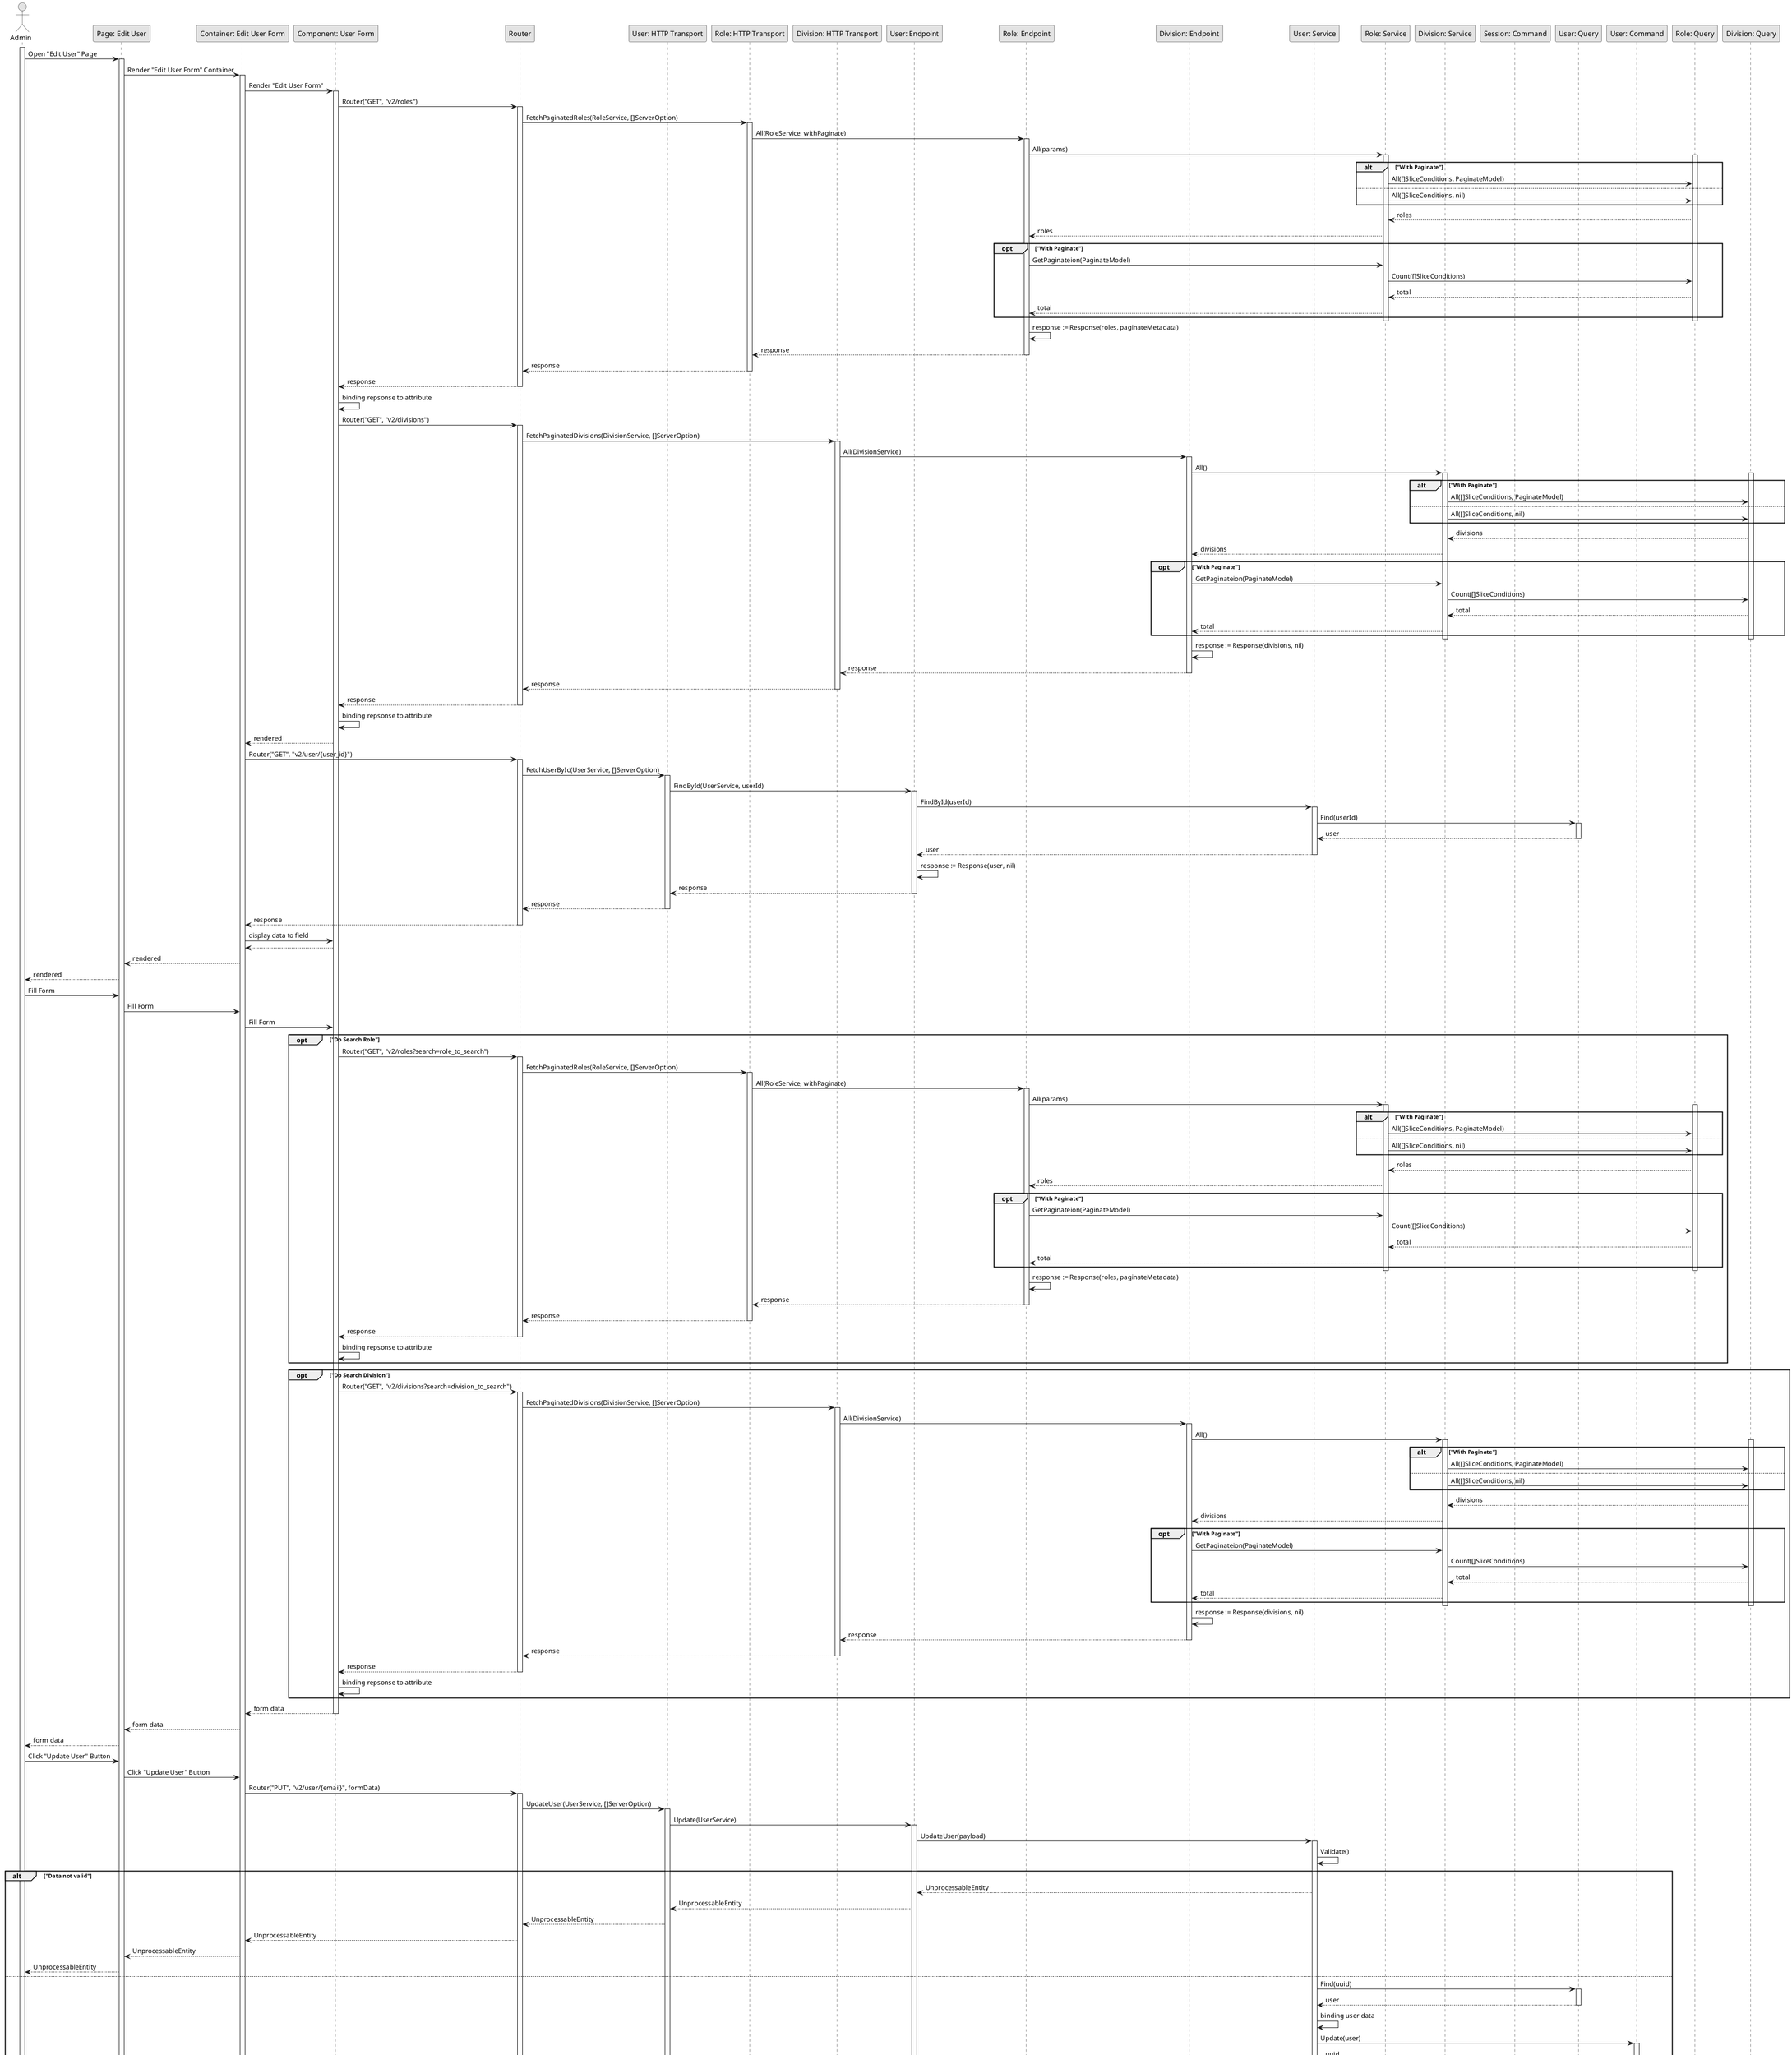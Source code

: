 @startuml UpdateUser

skinparam Monochrome true
skinparam Shadowing false
hide footbox

actor Admin
participant "Page: Edit User" as EditUserPage
participant "Container: Edit User Form" as EditUserFormContainer
participant "Component: User Form" as UserFormComponent
participant "Router" as Router
participant "User: HTTP Transport" as UserHTTPTransport
participant "Role: HTTP Transport" as RoleHTTPTransport
participant "Division: HTTP Transport" as DivisionHTTPTransport
participant "User: Endpoint" as UserEndpoint
participant "Role: Endpoint" as RoleEndpoint
participant "Division: Endpoint" as DivisionEndpoint
participant "User: Service" as UserService
participant "Role: Service" as RoleService
participant "Division: Service" as DivisionService
participant "Session: Command" as SessionCommand
participant "User: Query" as UserQuery
participant "User: Command" as UserCommand
participant "Role: Query" as RoleQuery
participant "Division: Query" as DivisionQuery

activate Admin

' Load Data
Admin->EditUserPage: Open "Edit User" Page
activate EditUserPage
EditUserPage->EditUserFormContainer: Render "Edit User Form" Container
activate EditUserFormContainer
EditUserFormContainer->UserFormComponent: Render "Edit User Form"

' Fetch Roles
activate UserFormComponent
UserFormComponent->Router: Router("GET", "v2/roles")
activate Router
Router->RoleHTTPTransport: FetchPaginatedRoles(RoleService, []ServerOption)
activate RoleHTTPTransport
RoleHTTPTransport->RoleEndpoint: All(RoleService, withPaginate)
activate RoleEndpoint
RoleEndpoint->RoleService: All(params)
activate RoleService
activate RoleQuery

alt "With Paginate"
    RoleService->RoleQuery: All([]SliceConditions, PaginateModel)
else
    RoleService->RoleQuery: All([]SliceConditions, nil)
end

RoleQuery-->RoleService: roles
RoleService-->RoleEndpoint: roles

opt "With Paginate"
    RoleEndpoint->RoleService: GetPaginateion(PaginateModel)
    RoleService->RoleQuery: Count([]SliceConditions)
    RoleQuery-->RoleService: total
    RoleService-->RoleEndpoint: total
end

deactivate RoleQuery
deactivate RoleService
RoleEndpoint->RoleEndpoint: response := Response(roles, paginateMetadata)
RoleEndpoint-->RoleHTTPTransport: response
deactivate RoleEndpoint
RoleHTTPTransport-->Router: response
deactivate RoleHTTPTransport
Router-->UserFormComponent: response
deactivate Router
UserFormComponent->UserFormComponent: binding repsonse to attribute
' End Fetch Roles

' Fetch Division
UserFormComponent->Router: Router("GET", "v2/divisions")
activate Router
Router->DivisionHTTPTransport: FetchPaginatedDivisions(DivisionService, []ServerOption)
activate DivisionHTTPTransport
DivisionHTTPTransport->DivisionEndpoint: All(DivisionService)
activate DivisionEndpoint
DivisionEndpoint->DivisionService: All()
activate DivisionService
activate DivisionQuery

alt "With Paginate"
    DivisionService->DivisionQuery: All([]SliceConditions, PaginateModel)
else
    DivisionService->DivisionQuery: All([]SliceConditions, nil)
end

DivisionQuery-->DivisionService: divisions
DivisionService-->DivisionEndpoint: divisions

opt "With Paginate"
    DivisionEndpoint->DivisionService: GetPaginateion(PaginateModel)
    DivisionService->DivisionQuery: Count([]SliceConditions)
    DivisionQuery-->DivisionService: total
    DivisionService-->DivisionEndpoint: total
end

deactivate DivisionQuery
deactivate DivisionService
DivisionEndpoint->DivisionEndpoint: response := Response(divisions, nil)
DivisionEndpoint-->DivisionHTTPTransport: response
deactivate DivisionEndpoint
DivisionHTTPTransport-->Router: response
deactivate DivisionHTTPTransport
Router-->UserFormComponent: response
deactivate Router
UserFormComponent->UserFormComponent: binding repsonse to attribute
' End Fetch Division

UserFormComponent-->EditUserFormContainer: rendered
EditUserFormContainer->Router: Router("GET", "v2/user/{user_id}")
activate Router
Router->UserHTTPTransport: FetchUserById(UserService, []ServerOption)
activate UserHTTPTransport
UserHTTPTransport->UserEndpoint: FindById(UserService, userId)
activate UserEndpoint
UserEndpoint->UserService: FindById(userId)
activate UserService
UserService->UserQuery: Find(userId)
activate UserQuery
UserQuery-->UserService: user
deactivate UserQuery
UserService-->UserEndpoint: user
deactivate UserService
UserEndpoint->UserEndpoint: response := Response(user, nil)
UserEndpoint-->UserHTTPTransport: response
deactivate UserEndpoint
UserHTTPTransport-->Router: response
deactivate UserHTTPTransport
Router-->EditUserFormContainer: response
deactivate Router
EditUserFormContainer->UserFormComponent: display data to field
UserFormComponent-->EditUserFormContainer
EditUserFormContainer-->EditUserPage: rendered
EditUserPage-->Admin: rendered
' End Load Data

' Fill Data
Admin->EditUserPage: Fill Form
EditUserPage->EditUserFormContainer: Fill Form
EditUserFormContainer->UserFormComponent: Fill Form


opt "Do Search Role"
    UserFormComponent->Router: Router("GET", "v2/roles?search=role_to_search")
    activate Router
    Router->RoleHTTPTransport: FetchPaginatedRoles(RoleService, []ServerOption)
    activate RoleHTTPTransport
    RoleHTTPTransport->RoleEndpoint: All(RoleService, withPaginate)
    activate RoleEndpoint
    RoleEndpoint->RoleService: All(params)
    activate RoleService
    activate RoleQuery

    alt "With Paginate"
        RoleService->RoleQuery: All([]SliceConditions, PaginateModel)
    else
        RoleService->RoleQuery: All([]SliceConditions, nil)
    end

    RoleQuery-->RoleService: roles
    RoleService-->RoleEndpoint: roles

    opt "With Paginate"
        RoleEndpoint->RoleService: GetPaginateion(PaginateModel)
        RoleService->RoleQuery: Count([]SliceConditions)
        RoleQuery-->RoleService: total
        RoleService-->RoleEndpoint: total
    end

    deactivate RoleQuery
    deactivate RoleService
    RoleEndpoint->RoleEndpoint: response := Response(roles, paginateMetadata)
    RoleEndpoint-->RoleHTTPTransport: response
    deactivate RoleEndpoint
    RoleHTTPTransport-->Router: response
    deactivate RoleHTTPTransport
    Router-->UserFormComponent: response
    deactivate Router
    UserFormComponent->UserFormComponent: binding repsonse to attribute
end

opt "Do Search Division"
    UserFormComponent->Router: Router("GET", "v2/divisions?search=division_to_search")
    activate Router
    Router->DivisionHTTPTransport: FetchPaginatedDivisions(DivisionService, []ServerOption)
    activate DivisionHTTPTransport
    DivisionHTTPTransport->DivisionEndpoint: All(DivisionService)
    activate DivisionEndpoint
    DivisionEndpoint->DivisionService: All()
    activate DivisionService
    activate DivisionQuery

    alt "With Paginate"
        DivisionService->DivisionQuery: All([]SliceConditions, PaginateModel)
    else
        DivisionService->DivisionQuery: All([]SliceConditions, nil)
    end

    DivisionQuery-->DivisionService: divisions
    DivisionService-->DivisionEndpoint: divisions

    opt "With Paginate"
        DivisionEndpoint->DivisionService: GetPaginateion(PaginateModel)
        DivisionService->DivisionQuery: Count([]SliceConditions)
        DivisionQuery-->DivisionService: total
        DivisionService-->DivisionEndpoint: total
    end

    deactivate DivisionQuery
    deactivate DivisionService
    DivisionEndpoint->DivisionEndpoint: response := Response(divisions, nil)
    DivisionEndpoint-->DivisionHTTPTransport: response
    deactivate DivisionEndpoint
    DivisionHTTPTransport-->Router: response
    deactivate DivisionHTTPTransport
    Router-->UserFormComponent: response
    deactivate Router
    UserFormComponent->UserFormComponent: binding repsonse to attribute
end

UserFormComponent-->EditUserFormContainer: form data
deactivate UserFormComponent
EditUserFormContainer-->EditUserPage: form data
EditUserPage-->Admin: form data
' End Fill Data

Admin->EditUserPage: Click "Update User" Button
EditUserPage->EditUserFormContainer: Click "Update User" Button
EditUserFormContainer->Router: Router("PUT", "v2/user/{email}", formData)
activate Router
Router->UserHTTPTransport: UpdateUser(UserService, []ServerOption)
activate UserHTTPTransport
UserHTTPTransport->UserEndpoint: Update(UserService)
activate UserEndpoint
UserEndpoint->UserService: UpdateUser(payload)
activate UserService
UserService->UserService: Validate()

alt "Data not valid"
    UserService-->UserEndpoint: UnprocessableEntity
    UserEndpoint-->UserHTTPTransport: UnprocessableEntity
    UserHTTPTransport-->Router: UnprocessableEntity
    Router-->EditUserFormContainer: UnprocessableEntity
    EditUserFormContainer-->EditUserPage: UnprocessableEntity
    EditUserPage-->Admin: UnprocessableEntity
else
    UserService->UserQuery: Find(uuid)
    activate UserQuery
    UserQuery-->UserService: user
    deactivate UserQuery
    UserService->UserService: binding user data
    UserService->UserCommand: Update(user)
    activate UserCommand
    UserCommand-->UserService: uuid
    deactivate UserCommand
    UserService->UserEndpoint: user
    deactivate UserService
    UserEndpoint->UserEndpoint:  response := Response(user, nil)
    UserEndpoint-->UserHTTPTransport: response
    deactivate UserEndpoint
    UserHTTPTransport-->Router: response
    deactivate UserHTTPTransport
    Router-->EditUserFormContainer: response
    deactivate Router
    EditUserFormContainer-->EditUserPage: response
    deactivate EditUserFormContainer
    EditUserPage-->Admin: response
    deactivate EditUserPage
end

deactivate Admin

@enduml